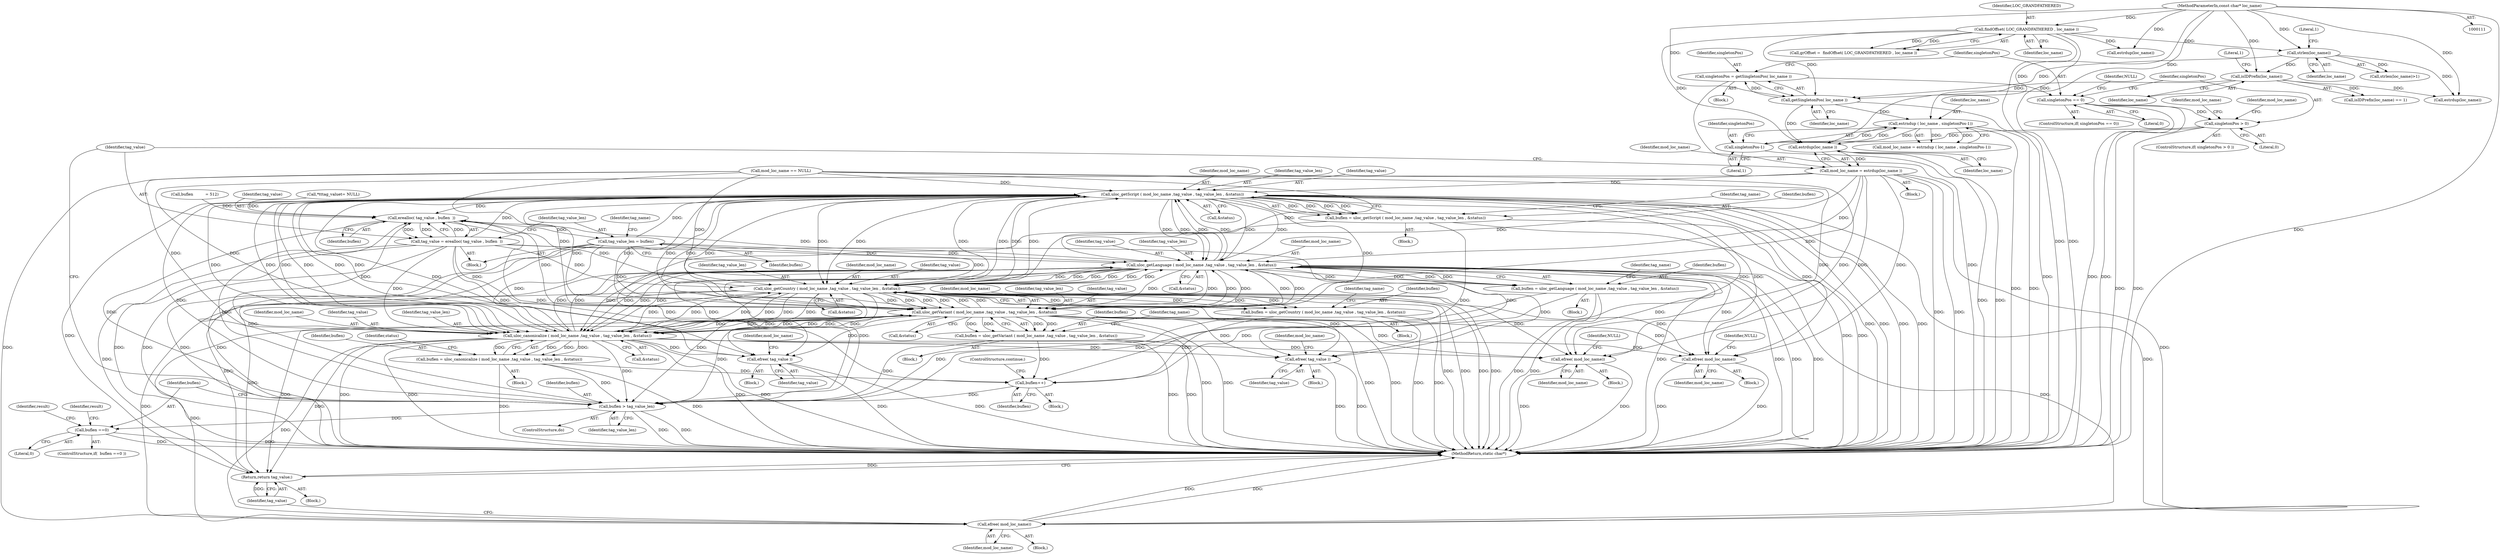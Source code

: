 digraph "0_php-src_97eff7eb57fc2320c267a949cffd622c38712484?w=1_22@API" {
"1000233" [label="(Call,estrdup(loc_name ))"];
"1000221" [label="(Call,estrndup ( loc_name , singletonPos-1))"];
"1000204" [label="(Call,getSingletonPos( loc_name ))"];
"1000154" [label="(Call,findOffset( LOC_GRANDFATHERED , loc_name ))"];
"1000112" [label="(MethodParameterIn,const char* loc_name)"];
"1000195" [label="(Call,isIDPrefix(loc_name))"];
"1000191" [label="(Call,strlen(loc_name))"];
"1000223" [label="(Call,singletonPos-1)"];
"1000215" [label="(Call,singletonPos > 0)"];
"1000207" [label="(Call,singletonPos == 0)"];
"1000202" [label="(Call,singletonPos = getSingletonPos( loc_name ))"];
"1000231" [label="(Call,mod_loc_name = estrdup(loc_name ))"];
"1000254" [label="(Call,uloc_getScript ( mod_loc_name ,tag_value , tag_value_len , &status))"];
"1000239" [label="(Call,erealloc( tag_value , buflen  ))"];
"1000237" [label="(Call,tag_value = erealloc( tag_value , buflen  ))"];
"1000269" [label="(Call,uloc_getLanguage ( mod_loc_name ,tag_value , tag_value_len , &status))"];
"1000267" [label="(Call,buflen = uloc_getLanguage ( mod_loc_name ,tag_value , tag_value_len , &status))"];
"1000332" [label="(Call,buflen++)"];
"1000351" [label="(Call,buflen > tag_value_len)"];
"1000355" [label="(Call,buflen ==0)"];
"1000284" [label="(Call,uloc_getCountry ( mod_loc_name ,tag_value , tag_value_len , &status))"];
"1000282" [label="(Call,buflen = uloc_getCountry ( mod_loc_name ,tag_value , tag_value_len , &status))"];
"1000299" [label="(Call,uloc_getVariant ( mod_loc_name ,tag_value , tag_value_len , &status))"];
"1000297" [label="(Call,buflen = uloc_getVariant ( mod_loc_name ,tag_value , tag_value_len , &status))"];
"1000314" [label="(Call,uloc_canonicalize ( mod_loc_name ,tag_value , tag_value_len , &status))"];
"1000312" [label="(Call,buflen = uloc_canonicalize ( mod_loc_name ,tag_value , tag_value_len , &status))"];
"1000342" [label="(Call,efree( tag_value ))"];
"1000347" [label="(Call,efree( mod_loc_name))"];
"1000367" [label="(Call,efree( tag_value ))"];
"1000372" [label="(Call,efree( mod_loc_name))"];
"1000385" [label="(Call,efree( mod_loc_name))"];
"1000387" [label="(Return,return tag_value;)"];
"1000242" [label="(Call,tag_value_len = buflen)"];
"1000252" [label="(Call,buflen = uloc_getScript ( mod_loc_name ,tag_value , tag_value_len , &status))"];
"1000251" [label="(Block,)"];
"1000230" [label="(Block,)"];
"1000388" [label="(Identifier,tag_value)"];
"1000354" [label="(ControlStructure,if(  buflen ==0 ))"];
"1000386" [label="(Identifier,mod_loc_name)"];
"1000371" [label="(Block,)"];
"1000370" [label="(Identifier,mod_loc_name)"];
"1000232" [label="(Identifier,mod_loc_name)"];
"1000222" [label="(Identifier,loc_name)"];
"1000191" [label="(Call,strlen(loc_name))"];
"1000256" [label="(Identifier,tag_value)"];
"1000267" [label="(Call,buflen = uloc_getLanguage ( mod_loc_name ,tag_value , tag_value_len , &status))"];
"1000297" [label="(Call,buflen = uloc_getVariant ( mod_loc_name ,tag_value , tag_value_len , &status))"];
"1000389" [label="(MethodReturn,static char*)"];
"1000206" [label="(ControlStructure,if( singletonPos == 0))"];
"1000303" [label="(Call,&status)"];
"1000373" [label="(Identifier,mod_loc_name)"];
"1000296" [label="(Block,)"];
"1000258" [label="(Call,&status)"];
"1000375" [label="(Identifier,NULL)"];
"1000252" [label="(Call,buflen = uloc_getScript ( mod_loc_name ,tag_value , tag_value_len , &status))"];
"1000315" [label="(Identifier,mod_loc_name)"];
"1000202" [label="(Call,singletonPos = getSingletonPos( loc_name ))"];
"1000214" [label="(ControlStructure,if( singletonPos > 0 ))"];
"1000346" [label="(Block,)"];
"1000348" [label="(Identifier,mod_loc_name)"];
"1000380" [label="(Identifier,result)"];
"1000209" [label="(Literal,0)"];
"1000357" [label="(Literal,0)"];
"1000353" [label="(Identifier,tag_value_len)"];
"1000384" [label="(Block,)"];
"1000266" [label="(Block,)"];
"1000241" [label="(Identifier,buflen)"];
"1000215" [label="(Call,singletonPos > 0)"];
"1000196" [label="(Identifier,loc_name)"];
"1000192" [label="(Identifier,loc_name)"];
"1000234" [label="(Identifier,loc_name)"];
"1000312" [label="(Call,buflen = uloc_canonicalize ( mod_loc_name ,tag_value , tag_value_len , &status))"];
"1000356" [label="(Identifier,buflen)"];
"1000236" [label="(Block,)"];
"1000316" [label="(Identifier,tag_value)"];
"1000263" [label="(Identifier,tag_name)"];
"1000195" [label="(Call,isIDPrefix(loc_name))"];
"1000194" [label="(Call,isIDPrefix(loc_name) == 1)"];
"1000231" [label="(Call,mod_loc_name = estrdup(loc_name ))"];
"1000239" [label="(Call,erealloc( tag_value , buflen  ))"];
"1000270" [label="(Identifier,mod_loc_name)"];
"1000155" [label="(Identifier,LOC_GRANDFATHERED)"];
"1000385" [label="(Call,efree( mod_loc_name))"];
"1000282" [label="(Call,buflen = uloc_getCountry ( mod_loc_name ,tag_value , tag_value_len , &status))"];
"1000285" [label="(Identifier,mod_loc_name)"];
"1000197" [label="(Literal,1)"];
"1000311" [label="(Block,)"];
"1000255" [label="(Identifier,mod_loc_name)"];
"1000204" [label="(Call,getSingletonPos( loc_name ))"];
"1000372" [label="(Call,efree( mod_loc_name))"];
"1000308" [label="(Identifier,tag_name)"];
"1000219" [label="(Call,mod_loc_name = estrndup ( loc_name , singletonPos-1))"];
"1000248" [label="(Identifier,tag_name)"];
"1000154" [label="(Call,findOffset( LOC_GRANDFATHERED , loc_name ))"];
"1000293" [label="(Identifier,tag_name)"];
"1000152" [label="(Call,grOffset =  findOffset( LOC_GRANDFATHERED , loc_name ))"];
"1000278" [label="(Identifier,tag_name)"];
"1000269" [label="(Call,uloc_getLanguage ( mod_loc_name ,tag_value , tag_value_len , &status))"];
"1000367" [label="(Call,efree( tag_value ))"];
"1000300" [label="(Identifier,mod_loc_name)"];
"1000240" [label="(Identifier,tag_value)"];
"1000212" [label="(Identifier,NULL)"];
"1000302" [label="(Identifier,tag_value_len)"];
"1000352" [label="(Identifier,buflen)"];
"1000350" [label="(Identifier,NULL)"];
"1000368" [label="(Identifier,tag_value)"];
"1000332" [label="(Call,buflen++)"];
"1000333" [label="(Identifier,buflen)"];
"1000208" [label="(Identifier,singletonPos)"];
"1000116" [label="(Block,)"];
"1000224" [label="(Identifier,singletonPos)"];
"1000112" [label="(MethodParameterIn,const char* loc_name)"];
"1000347" [label="(Call,efree( mod_loc_name))"];
"1000345" [label="(Identifier,mod_loc_name)"];
"1000361" [label="(Identifier,result)"];
"1000228" [label="(Identifier,mod_loc_name)"];
"1000225" [label="(Literal,1)"];
"1000244" [label="(Identifier,buflen)"];
"1000298" [label="(Identifier,buflen)"];
"1000233" [label="(Call,estrdup(loc_name ))"];
"1000351" [label="(Call,buflen > tag_value_len)"];
"1000207" [label="(Call,singletonPos == 0)"];
"1000288" [label="(Call,&status)"];
"1000190" [label="(Call,strlen(loc_name)>1)"];
"1000283" [label="(Identifier,buflen)"];
"1000271" [label="(Identifier,tag_value)"];
"1000235" [label="(ControlStructure,do)"];
"1000221" [label="(Call,estrndup ( loc_name , singletonPos-1))"];
"1000193" [label="(Literal,1)"];
"1000272" [label="(Identifier,tag_value_len)"];
"1000268" [label="(Identifier,buflen)"];
"1000220" [label="(Identifier,mod_loc_name)"];
"1000238" [label="(Identifier,tag_value)"];
"1000341" [label="(Block,)"];
"1000387" [label="(Return,return tag_value;)"];
"1000299" [label="(Call,uloc_getVariant ( mod_loc_name ,tag_value , tag_value_len , &status))"];
"1000257" [label="(Identifier,tag_value_len)"];
"1000328" [label="(Block,)"];
"1000242" [label="(Call,tag_value_len = buflen)"];
"1000200" [label="(Call,estrdup(loc_name))"];
"1000284" [label="(Call,uloc_getCountry ( mod_loc_name ,tag_value , tag_value_len , &status))"];
"1000273" [label="(Call,&status)"];
"1000301" [label="(Identifier,tag_value)"];
"1000237" [label="(Call,tag_value = erealloc( tag_value , buflen  ))"];
"1000343" [label="(Identifier,tag_value)"];
"1000118" [label="(Call,*\t\ttag_value\t= NULL)"];
"1000281" [label="(Block,)"];
"1000223" [label="(Call,singletonPos-1)"];
"1000342" [label="(Call,efree( tag_value ))"];
"1000138" [label="(Call,buflen          = 512)"];
"1000227" [label="(Call,mod_loc_name == NULL)"];
"1000318" [label="(Call,&status)"];
"1000180" [label="(Block,)"];
"1000317" [label="(Identifier,tag_value_len)"];
"1000286" [label="(Identifier,tag_value)"];
"1000216" [label="(Identifier,singletonPos)"];
"1000205" [label="(Identifier,loc_name)"];
"1000156" [label="(Identifier,loc_name)"];
"1000287" [label="(Identifier,tag_value_len)"];
"1000253" [label="(Identifier,buflen)"];
"1000203" [label="(Identifier,singletonPos)"];
"1000243" [label="(Identifier,tag_value_len)"];
"1000366" [label="(Block,)"];
"1000170" [label="(Call,estrdup(loc_name))"];
"1000254" [label="(Call,uloc_getScript ( mod_loc_name ,tag_value , tag_value_len , &status))"];
"1000334" [label="(ControlStructure,continue;)"];
"1000314" [label="(Call,uloc_canonicalize ( mod_loc_name ,tag_value , tag_value_len , &status))"];
"1000355" [label="(Call,buflen ==0)"];
"1000313" [label="(Identifier,buflen)"];
"1000322" [label="(Identifier,status)"];
"1000217" [label="(Literal,0)"];
"1000233" -> "1000231"  [label="AST: "];
"1000233" -> "1000234"  [label="CFG: "];
"1000234" -> "1000233"  [label="AST: "];
"1000231" -> "1000233"  [label="CFG: "];
"1000233" -> "1000389"  [label="DDG: "];
"1000233" -> "1000231"  [label="DDG: "];
"1000221" -> "1000233"  [label="DDG: "];
"1000154" -> "1000233"  [label="DDG: "];
"1000204" -> "1000233"  [label="DDG: "];
"1000112" -> "1000233"  [label="DDG: "];
"1000221" -> "1000219"  [label="AST: "];
"1000221" -> "1000223"  [label="CFG: "];
"1000222" -> "1000221"  [label="AST: "];
"1000223" -> "1000221"  [label="AST: "];
"1000219" -> "1000221"  [label="CFG: "];
"1000221" -> "1000389"  [label="DDG: "];
"1000221" -> "1000389"  [label="DDG: "];
"1000221" -> "1000219"  [label="DDG: "];
"1000221" -> "1000219"  [label="DDG: "];
"1000204" -> "1000221"  [label="DDG: "];
"1000112" -> "1000221"  [label="DDG: "];
"1000223" -> "1000221"  [label="DDG: "];
"1000223" -> "1000221"  [label="DDG: "];
"1000204" -> "1000202"  [label="AST: "];
"1000204" -> "1000205"  [label="CFG: "];
"1000205" -> "1000204"  [label="AST: "];
"1000202" -> "1000204"  [label="CFG: "];
"1000204" -> "1000389"  [label="DDG: "];
"1000204" -> "1000202"  [label="DDG: "];
"1000154" -> "1000204"  [label="DDG: "];
"1000195" -> "1000204"  [label="DDG: "];
"1000191" -> "1000204"  [label="DDG: "];
"1000112" -> "1000204"  [label="DDG: "];
"1000154" -> "1000152"  [label="AST: "];
"1000154" -> "1000156"  [label="CFG: "];
"1000155" -> "1000154"  [label="AST: "];
"1000156" -> "1000154"  [label="AST: "];
"1000152" -> "1000154"  [label="CFG: "];
"1000154" -> "1000389"  [label="DDG: "];
"1000154" -> "1000389"  [label="DDG: "];
"1000154" -> "1000152"  [label="DDG: "];
"1000154" -> "1000152"  [label="DDG: "];
"1000112" -> "1000154"  [label="DDG: "];
"1000154" -> "1000170"  [label="DDG: "];
"1000154" -> "1000191"  [label="DDG: "];
"1000112" -> "1000111"  [label="AST: "];
"1000112" -> "1000389"  [label="DDG: "];
"1000112" -> "1000170"  [label="DDG: "];
"1000112" -> "1000191"  [label="DDG: "];
"1000112" -> "1000195"  [label="DDG: "];
"1000112" -> "1000200"  [label="DDG: "];
"1000195" -> "1000194"  [label="AST: "];
"1000195" -> "1000196"  [label="CFG: "];
"1000196" -> "1000195"  [label="AST: "];
"1000197" -> "1000195"  [label="CFG: "];
"1000195" -> "1000194"  [label="DDG: "];
"1000191" -> "1000195"  [label="DDG: "];
"1000195" -> "1000200"  [label="DDG: "];
"1000191" -> "1000190"  [label="AST: "];
"1000191" -> "1000192"  [label="CFG: "];
"1000192" -> "1000191"  [label="AST: "];
"1000193" -> "1000191"  [label="CFG: "];
"1000191" -> "1000190"  [label="DDG: "];
"1000191" -> "1000200"  [label="DDG: "];
"1000223" -> "1000225"  [label="CFG: "];
"1000224" -> "1000223"  [label="AST: "];
"1000225" -> "1000223"  [label="AST: "];
"1000223" -> "1000389"  [label="DDG: "];
"1000215" -> "1000223"  [label="DDG: "];
"1000215" -> "1000214"  [label="AST: "];
"1000215" -> "1000217"  [label="CFG: "];
"1000216" -> "1000215"  [label="AST: "];
"1000217" -> "1000215"  [label="AST: "];
"1000220" -> "1000215"  [label="CFG: "];
"1000228" -> "1000215"  [label="CFG: "];
"1000215" -> "1000389"  [label="DDG: "];
"1000215" -> "1000389"  [label="DDG: "];
"1000207" -> "1000215"  [label="DDG: "];
"1000207" -> "1000206"  [label="AST: "];
"1000207" -> "1000209"  [label="CFG: "];
"1000208" -> "1000207"  [label="AST: "];
"1000209" -> "1000207"  [label="AST: "];
"1000212" -> "1000207"  [label="CFG: "];
"1000216" -> "1000207"  [label="CFG: "];
"1000207" -> "1000389"  [label="DDG: "];
"1000207" -> "1000389"  [label="DDG: "];
"1000202" -> "1000207"  [label="DDG: "];
"1000202" -> "1000180"  [label="AST: "];
"1000203" -> "1000202"  [label="AST: "];
"1000208" -> "1000202"  [label="CFG: "];
"1000202" -> "1000389"  [label="DDG: "];
"1000231" -> "1000230"  [label="AST: "];
"1000232" -> "1000231"  [label="AST: "];
"1000238" -> "1000231"  [label="CFG: "];
"1000231" -> "1000389"  [label="DDG: "];
"1000231" -> "1000389"  [label="DDG: "];
"1000231" -> "1000254"  [label="DDG: "];
"1000231" -> "1000269"  [label="DDG: "];
"1000231" -> "1000284"  [label="DDG: "];
"1000231" -> "1000299"  [label="DDG: "];
"1000231" -> "1000314"  [label="DDG: "];
"1000231" -> "1000347"  [label="DDG: "];
"1000231" -> "1000372"  [label="DDG: "];
"1000231" -> "1000385"  [label="DDG: "];
"1000254" -> "1000252"  [label="AST: "];
"1000254" -> "1000258"  [label="CFG: "];
"1000255" -> "1000254"  [label="AST: "];
"1000256" -> "1000254"  [label="AST: "];
"1000257" -> "1000254"  [label="AST: "];
"1000258" -> "1000254"  [label="AST: "];
"1000252" -> "1000254"  [label="CFG: "];
"1000254" -> "1000389"  [label="DDG: "];
"1000254" -> "1000389"  [label="DDG: "];
"1000254" -> "1000389"  [label="DDG: "];
"1000254" -> "1000389"  [label="DDG: "];
"1000254" -> "1000239"  [label="DDG: "];
"1000254" -> "1000252"  [label="DDG: "];
"1000254" -> "1000252"  [label="DDG: "];
"1000254" -> "1000252"  [label="DDG: "];
"1000254" -> "1000252"  [label="DDG: "];
"1000227" -> "1000254"  [label="DDG: "];
"1000299" -> "1000254"  [label="DDG: "];
"1000299" -> "1000254"  [label="DDG: "];
"1000269" -> "1000254"  [label="DDG: "];
"1000269" -> "1000254"  [label="DDG: "];
"1000284" -> "1000254"  [label="DDG: "];
"1000284" -> "1000254"  [label="DDG: "];
"1000314" -> "1000254"  [label="DDG: "];
"1000314" -> "1000254"  [label="DDG: "];
"1000237" -> "1000254"  [label="DDG: "];
"1000242" -> "1000254"  [label="DDG: "];
"1000254" -> "1000269"  [label="DDG: "];
"1000254" -> "1000269"  [label="DDG: "];
"1000254" -> "1000269"  [label="DDG: "];
"1000254" -> "1000269"  [label="DDG: "];
"1000254" -> "1000284"  [label="DDG: "];
"1000254" -> "1000284"  [label="DDG: "];
"1000254" -> "1000284"  [label="DDG: "];
"1000254" -> "1000284"  [label="DDG: "];
"1000254" -> "1000299"  [label="DDG: "];
"1000254" -> "1000299"  [label="DDG: "];
"1000254" -> "1000299"  [label="DDG: "];
"1000254" -> "1000299"  [label="DDG: "];
"1000254" -> "1000314"  [label="DDG: "];
"1000254" -> "1000314"  [label="DDG: "];
"1000254" -> "1000314"  [label="DDG: "];
"1000254" -> "1000314"  [label="DDG: "];
"1000254" -> "1000342"  [label="DDG: "];
"1000254" -> "1000347"  [label="DDG: "];
"1000254" -> "1000351"  [label="DDG: "];
"1000254" -> "1000367"  [label="DDG: "];
"1000254" -> "1000372"  [label="DDG: "];
"1000254" -> "1000385"  [label="DDG: "];
"1000254" -> "1000387"  [label="DDG: "];
"1000239" -> "1000237"  [label="AST: "];
"1000239" -> "1000241"  [label="CFG: "];
"1000240" -> "1000239"  [label="AST: "];
"1000241" -> "1000239"  [label="AST: "];
"1000237" -> "1000239"  [label="CFG: "];
"1000239" -> "1000237"  [label="DDG: "];
"1000239" -> "1000237"  [label="DDG: "];
"1000284" -> "1000239"  [label="DDG: "];
"1000314" -> "1000239"  [label="DDG: "];
"1000237" -> "1000239"  [label="DDG: "];
"1000299" -> "1000239"  [label="DDG: "];
"1000269" -> "1000239"  [label="DDG: "];
"1000118" -> "1000239"  [label="DDG: "];
"1000138" -> "1000239"  [label="DDG: "];
"1000351" -> "1000239"  [label="DDG: "];
"1000239" -> "1000242"  [label="DDG: "];
"1000239" -> "1000332"  [label="DDG: "];
"1000239" -> "1000351"  [label="DDG: "];
"1000237" -> "1000236"  [label="AST: "];
"1000238" -> "1000237"  [label="AST: "];
"1000243" -> "1000237"  [label="CFG: "];
"1000237" -> "1000389"  [label="DDG: "];
"1000237" -> "1000389"  [label="DDG: "];
"1000237" -> "1000269"  [label="DDG: "];
"1000237" -> "1000284"  [label="DDG: "];
"1000237" -> "1000299"  [label="DDG: "];
"1000237" -> "1000314"  [label="DDG: "];
"1000237" -> "1000342"  [label="DDG: "];
"1000237" -> "1000367"  [label="DDG: "];
"1000237" -> "1000387"  [label="DDG: "];
"1000269" -> "1000267"  [label="AST: "];
"1000269" -> "1000273"  [label="CFG: "];
"1000270" -> "1000269"  [label="AST: "];
"1000271" -> "1000269"  [label="AST: "];
"1000272" -> "1000269"  [label="AST: "];
"1000273" -> "1000269"  [label="AST: "];
"1000267" -> "1000269"  [label="CFG: "];
"1000269" -> "1000389"  [label="DDG: "];
"1000269" -> "1000389"  [label="DDG: "];
"1000269" -> "1000389"  [label="DDG: "];
"1000269" -> "1000389"  [label="DDG: "];
"1000269" -> "1000267"  [label="DDG: "];
"1000269" -> "1000267"  [label="DDG: "];
"1000269" -> "1000267"  [label="DDG: "];
"1000269" -> "1000267"  [label="DDG: "];
"1000227" -> "1000269"  [label="DDG: "];
"1000299" -> "1000269"  [label="DDG: "];
"1000299" -> "1000269"  [label="DDG: "];
"1000284" -> "1000269"  [label="DDG: "];
"1000284" -> "1000269"  [label="DDG: "];
"1000314" -> "1000269"  [label="DDG: "];
"1000314" -> "1000269"  [label="DDG: "];
"1000242" -> "1000269"  [label="DDG: "];
"1000269" -> "1000284"  [label="DDG: "];
"1000269" -> "1000284"  [label="DDG: "];
"1000269" -> "1000284"  [label="DDG: "];
"1000269" -> "1000284"  [label="DDG: "];
"1000269" -> "1000299"  [label="DDG: "];
"1000269" -> "1000299"  [label="DDG: "];
"1000269" -> "1000299"  [label="DDG: "];
"1000269" -> "1000299"  [label="DDG: "];
"1000269" -> "1000314"  [label="DDG: "];
"1000269" -> "1000314"  [label="DDG: "];
"1000269" -> "1000314"  [label="DDG: "];
"1000269" -> "1000314"  [label="DDG: "];
"1000269" -> "1000342"  [label="DDG: "];
"1000269" -> "1000347"  [label="DDG: "];
"1000269" -> "1000351"  [label="DDG: "];
"1000269" -> "1000367"  [label="DDG: "];
"1000269" -> "1000372"  [label="DDG: "];
"1000269" -> "1000385"  [label="DDG: "];
"1000269" -> "1000387"  [label="DDG: "];
"1000267" -> "1000266"  [label="AST: "];
"1000268" -> "1000267"  [label="AST: "];
"1000278" -> "1000267"  [label="CFG: "];
"1000267" -> "1000389"  [label="DDG: "];
"1000267" -> "1000389"  [label="DDG: "];
"1000267" -> "1000332"  [label="DDG: "];
"1000267" -> "1000351"  [label="DDG: "];
"1000332" -> "1000328"  [label="AST: "];
"1000332" -> "1000333"  [label="CFG: "];
"1000333" -> "1000332"  [label="AST: "];
"1000334" -> "1000332"  [label="CFG: "];
"1000297" -> "1000332"  [label="DDG: "];
"1000252" -> "1000332"  [label="DDG: "];
"1000312" -> "1000332"  [label="DDG: "];
"1000282" -> "1000332"  [label="DDG: "];
"1000332" -> "1000351"  [label="DDG: "];
"1000351" -> "1000235"  [label="AST: "];
"1000351" -> "1000353"  [label="CFG: "];
"1000352" -> "1000351"  [label="AST: "];
"1000353" -> "1000351"  [label="AST: "];
"1000238" -> "1000351"  [label="CFG: "];
"1000356" -> "1000351"  [label="CFG: "];
"1000351" -> "1000389"  [label="DDG: "];
"1000351" -> "1000389"  [label="DDG: "];
"1000297" -> "1000351"  [label="DDG: "];
"1000252" -> "1000351"  [label="DDG: "];
"1000312" -> "1000351"  [label="DDG: "];
"1000282" -> "1000351"  [label="DDG: "];
"1000284" -> "1000351"  [label="DDG: "];
"1000299" -> "1000351"  [label="DDG: "];
"1000242" -> "1000351"  [label="DDG: "];
"1000314" -> "1000351"  [label="DDG: "];
"1000351" -> "1000355"  [label="DDG: "];
"1000355" -> "1000354"  [label="AST: "];
"1000355" -> "1000357"  [label="CFG: "];
"1000356" -> "1000355"  [label="AST: "];
"1000357" -> "1000355"  [label="AST: "];
"1000361" -> "1000355"  [label="CFG: "];
"1000380" -> "1000355"  [label="CFG: "];
"1000355" -> "1000389"  [label="DDG: "];
"1000355" -> "1000389"  [label="DDG: "];
"1000284" -> "1000282"  [label="AST: "];
"1000284" -> "1000288"  [label="CFG: "];
"1000285" -> "1000284"  [label="AST: "];
"1000286" -> "1000284"  [label="AST: "];
"1000287" -> "1000284"  [label="AST: "];
"1000288" -> "1000284"  [label="AST: "];
"1000282" -> "1000284"  [label="CFG: "];
"1000284" -> "1000389"  [label="DDG: "];
"1000284" -> "1000389"  [label="DDG: "];
"1000284" -> "1000389"  [label="DDG: "];
"1000284" -> "1000389"  [label="DDG: "];
"1000284" -> "1000282"  [label="DDG: "];
"1000284" -> "1000282"  [label="DDG: "];
"1000284" -> "1000282"  [label="DDG: "];
"1000284" -> "1000282"  [label="DDG: "];
"1000227" -> "1000284"  [label="DDG: "];
"1000299" -> "1000284"  [label="DDG: "];
"1000299" -> "1000284"  [label="DDG: "];
"1000314" -> "1000284"  [label="DDG: "];
"1000314" -> "1000284"  [label="DDG: "];
"1000242" -> "1000284"  [label="DDG: "];
"1000284" -> "1000299"  [label="DDG: "];
"1000284" -> "1000299"  [label="DDG: "];
"1000284" -> "1000299"  [label="DDG: "];
"1000284" -> "1000299"  [label="DDG: "];
"1000284" -> "1000314"  [label="DDG: "];
"1000284" -> "1000314"  [label="DDG: "];
"1000284" -> "1000314"  [label="DDG: "];
"1000284" -> "1000314"  [label="DDG: "];
"1000284" -> "1000342"  [label="DDG: "];
"1000284" -> "1000347"  [label="DDG: "];
"1000284" -> "1000367"  [label="DDG: "];
"1000284" -> "1000372"  [label="DDG: "];
"1000284" -> "1000385"  [label="DDG: "];
"1000284" -> "1000387"  [label="DDG: "];
"1000282" -> "1000281"  [label="AST: "];
"1000283" -> "1000282"  [label="AST: "];
"1000293" -> "1000282"  [label="CFG: "];
"1000282" -> "1000389"  [label="DDG: "];
"1000282" -> "1000389"  [label="DDG: "];
"1000299" -> "1000297"  [label="AST: "];
"1000299" -> "1000303"  [label="CFG: "];
"1000300" -> "1000299"  [label="AST: "];
"1000301" -> "1000299"  [label="AST: "];
"1000302" -> "1000299"  [label="AST: "];
"1000303" -> "1000299"  [label="AST: "];
"1000297" -> "1000299"  [label="CFG: "];
"1000299" -> "1000389"  [label="DDG: "];
"1000299" -> "1000389"  [label="DDG: "];
"1000299" -> "1000389"  [label="DDG: "];
"1000299" -> "1000389"  [label="DDG: "];
"1000299" -> "1000297"  [label="DDG: "];
"1000299" -> "1000297"  [label="DDG: "];
"1000299" -> "1000297"  [label="DDG: "];
"1000299" -> "1000297"  [label="DDG: "];
"1000227" -> "1000299"  [label="DDG: "];
"1000314" -> "1000299"  [label="DDG: "];
"1000314" -> "1000299"  [label="DDG: "];
"1000242" -> "1000299"  [label="DDG: "];
"1000299" -> "1000314"  [label="DDG: "];
"1000299" -> "1000314"  [label="DDG: "];
"1000299" -> "1000314"  [label="DDG: "];
"1000299" -> "1000314"  [label="DDG: "];
"1000299" -> "1000342"  [label="DDG: "];
"1000299" -> "1000347"  [label="DDG: "];
"1000299" -> "1000367"  [label="DDG: "];
"1000299" -> "1000372"  [label="DDG: "];
"1000299" -> "1000385"  [label="DDG: "];
"1000299" -> "1000387"  [label="DDG: "];
"1000297" -> "1000296"  [label="AST: "];
"1000298" -> "1000297"  [label="AST: "];
"1000308" -> "1000297"  [label="CFG: "];
"1000297" -> "1000389"  [label="DDG: "];
"1000297" -> "1000389"  [label="DDG: "];
"1000314" -> "1000312"  [label="AST: "];
"1000314" -> "1000318"  [label="CFG: "];
"1000315" -> "1000314"  [label="AST: "];
"1000316" -> "1000314"  [label="AST: "];
"1000317" -> "1000314"  [label="AST: "];
"1000318" -> "1000314"  [label="AST: "];
"1000312" -> "1000314"  [label="CFG: "];
"1000314" -> "1000389"  [label="DDG: "];
"1000314" -> "1000389"  [label="DDG: "];
"1000314" -> "1000389"  [label="DDG: "];
"1000314" -> "1000389"  [label="DDG: "];
"1000314" -> "1000312"  [label="DDG: "];
"1000314" -> "1000312"  [label="DDG: "];
"1000314" -> "1000312"  [label="DDG: "];
"1000314" -> "1000312"  [label="DDG: "];
"1000227" -> "1000314"  [label="DDG: "];
"1000242" -> "1000314"  [label="DDG: "];
"1000314" -> "1000342"  [label="DDG: "];
"1000314" -> "1000347"  [label="DDG: "];
"1000314" -> "1000367"  [label="DDG: "];
"1000314" -> "1000372"  [label="DDG: "];
"1000314" -> "1000385"  [label="DDG: "];
"1000314" -> "1000387"  [label="DDG: "];
"1000312" -> "1000311"  [label="AST: "];
"1000313" -> "1000312"  [label="AST: "];
"1000322" -> "1000312"  [label="CFG: "];
"1000312" -> "1000389"  [label="DDG: "];
"1000312" -> "1000389"  [label="DDG: "];
"1000342" -> "1000341"  [label="AST: "];
"1000342" -> "1000343"  [label="CFG: "];
"1000343" -> "1000342"  [label="AST: "];
"1000345" -> "1000342"  [label="CFG: "];
"1000342" -> "1000389"  [label="DDG: "];
"1000342" -> "1000389"  [label="DDG: "];
"1000347" -> "1000346"  [label="AST: "];
"1000347" -> "1000348"  [label="CFG: "];
"1000348" -> "1000347"  [label="AST: "];
"1000350" -> "1000347"  [label="CFG: "];
"1000347" -> "1000389"  [label="DDG: "];
"1000347" -> "1000389"  [label="DDG: "];
"1000227" -> "1000347"  [label="DDG: "];
"1000367" -> "1000366"  [label="AST: "];
"1000367" -> "1000368"  [label="CFG: "];
"1000368" -> "1000367"  [label="AST: "];
"1000370" -> "1000367"  [label="CFG: "];
"1000367" -> "1000389"  [label="DDG: "];
"1000367" -> "1000389"  [label="DDG: "];
"1000372" -> "1000371"  [label="AST: "];
"1000372" -> "1000373"  [label="CFG: "];
"1000373" -> "1000372"  [label="AST: "];
"1000375" -> "1000372"  [label="CFG: "];
"1000372" -> "1000389"  [label="DDG: "];
"1000372" -> "1000389"  [label="DDG: "];
"1000227" -> "1000372"  [label="DDG: "];
"1000385" -> "1000384"  [label="AST: "];
"1000385" -> "1000386"  [label="CFG: "];
"1000386" -> "1000385"  [label="AST: "];
"1000388" -> "1000385"  [label="CFG: "];
"1000385" -> "1000389"  [label="DDG: "];
"1000385" -> "1000389"  [label="DDG: "];
"1000227" -> "1000385"  [label="DDG: "];
"1000387" -> "1000116"  [label="AST: "];
"1000387" -> "1000388"  [label="CFG: "];
"1000388" -> "1000387"  [label="AST: "];
"1000389" -> "1000387"  [label="CFG: "];
"1000387" -> "1000389"  [label="DDG: "];
"1000388" -> "1000387"  [label="DDG: "];
"1000242" -> "1000236"  [label="AST: "];
"1000242" -> "1000244"  [label="CFG: "];
"1000243" -> "1000242"  [label="AST: "];
"1000244" -> "1000242"  [label="AST: "];
"1000248" -> "1000242"  [label="CFG: "];
"1000242" -> "1000389"  [label="DDG: "];
"1000242" -> "1000389"  [label="DDG: "];
"1000252" -> "1000251"  [label="AST: "];
"1000253" -> "1000252"  [label="AST: "];
"1000263" -> "1000252"  [label="CFG: "];
"1000252" -> "1000389"  [label="DDG: "];
"1000252" -> "1000389"  [label="DDG: "];
}
